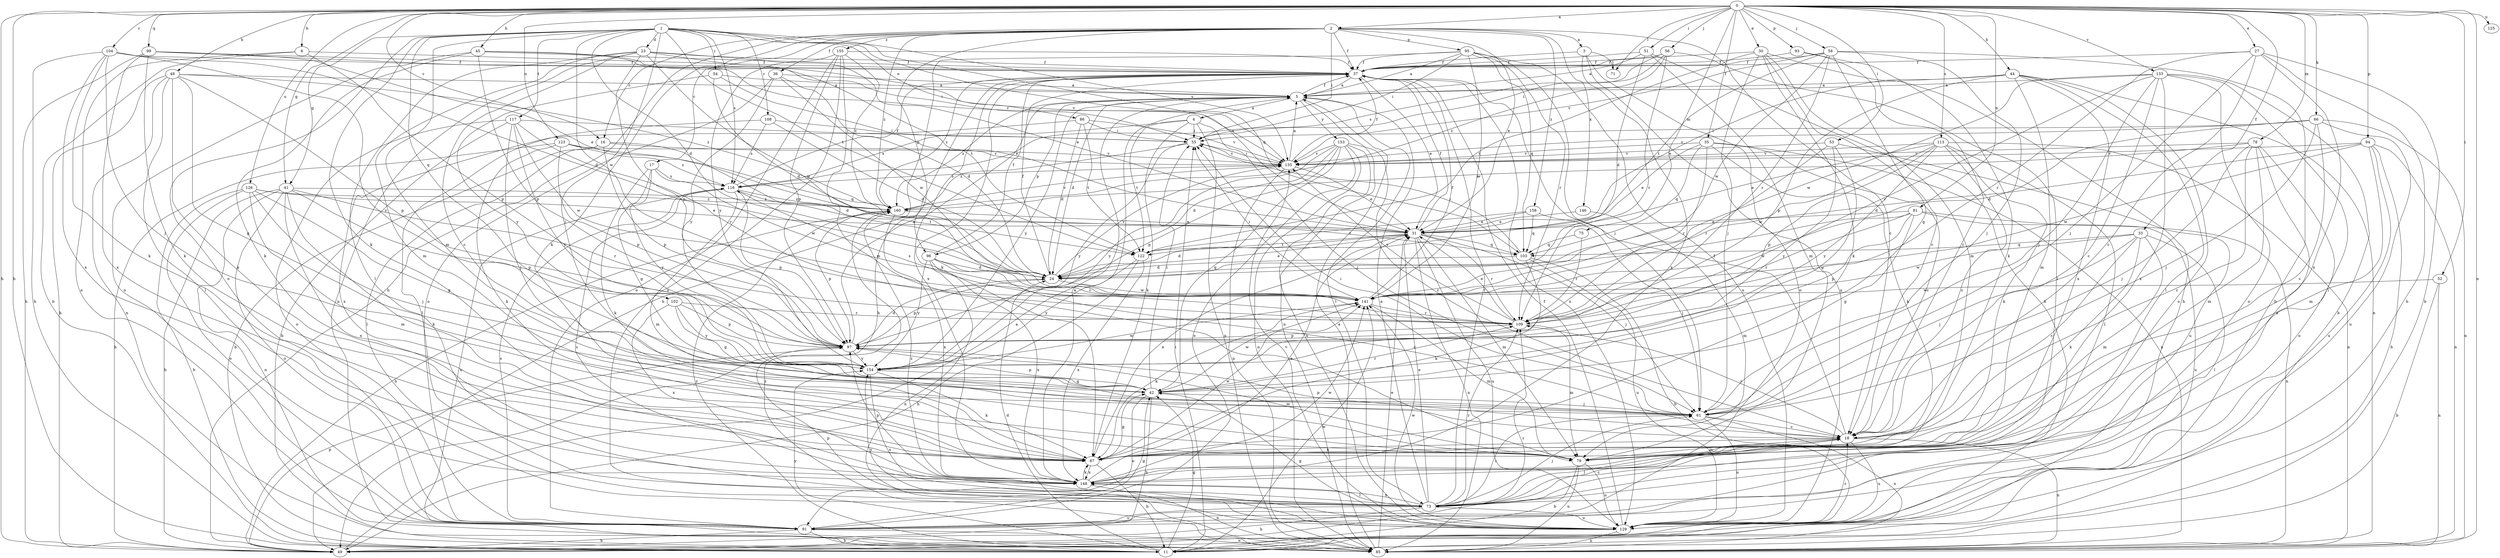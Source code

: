 strict digraph  {
0;
1;
2;
3;
4;
5;
6;
11;
16;
17;
18;
23;
24;
27;
30;
31;
33;
35;
36;
37;
41;
42;
44;
45;
48;
49;
51;
52;
53;
54;
55;
56;
58;
61;
66;
67;
71;
73;
75;
78;
79;
81;
85;
86;
91;
93;
94;
95;
96;
97;
99;
102;
103;
104;
108;
109;
113;
116;
117;
122;
123;
125;
126;
129;
133;
135;
141;
146;
148;
153;
154;
155;
158;
160;
0 -> 2  [label=a];
0 -> 6  [label=b];
0 -> 11  [label=b];
0 -> 16  [label=c];
0 -> 27  [label=e];
0 -> 30  [label=e];
0 -> 33  [label=f];
0 -> 35  [label=f];
0 -> 41  [label=g];
0 -> 44  [label=h];
0 -> 45  [label=h];
0 -> 48  [label=h];
0 -> 49  [label=h];
0 -> 51  [label=i];
0 -> 52  [label=i];
0 -> 53  [label=i];
0 -> 56  [label=j];
0 -> 58  [label=j];
0 -> 66  [label=k];
0 -> 71  [label=l];
0 -> 75  [label=m];
0 -> 78  [label=m];
0 -> 81  [label=n];
0 -> 85  [label=n];
0 -> 93  [label=p];
0 -> 94  [label=p];
0 -> 99  [label=q];
0 -> 104  [label=r];
0 -> 113  [label=s];
0 -> 123  [label=u];
0 -> 125  [label=u];
0 -> 126  [label=u];
0 -> 133  [label=v];
1 -> 23  [label=d];
1 -> 24  [label=d];
1 -> 31  [label=e];
1 -> 41  [label=g];
1 -> 54  [label=i];
1 -> 61  [label=j];
1 -> 67  [label=k];
1 -> 79  [label=m];
1 -> 86  [label=o];
1 -> 91  [label=o];
1 -> 102  [label=q];
1 -> 103  [label=q];
1 -> 108  [label=r];
1 -> 116  [label=s];
1 -> 117  [label=t];
1 -> 122  [label=t];
1 -> 135  [label=v];
1 -> 141  [label=w];
2 -> 3  [label=a];
2 -> 16  [label=c];
2 -> 17  [label=c];
2 -> 18  [label=c];
2 -> 31  [label=e];
2 -> 36  [label=f];
2 -> 37  [label=f];
2 -> 49  [label=h];
2 -> 55  [label=i];
2 -> 67  [label=k];
2 -> 95  [label=p];
2 -> 96  [label=p];
2 -> 146  [label=x];
2 -> 155  [label=z];
2 -> 158  [label=z];
2 -> 160  [label=z];
3 -> 37  [label=f];
3 -> 71  [label=l];
3 -> 91  [label=o];
3 -> 129  [label=u];
3 -> 148  [label=x];
4 -> 55  [label=i];
4 -> 61  [label=j];
4 -> 67  [label=k];
4 -> 85  [label=n];
4 -> 116  [label=s];
4 -> 122  [label=t];
5 -> 4  [label=a];
5 -> 24  [label=d];
5 -> 37  [label=f];
5 -> 73  [label=l];
5 -> 85  [label=n];
5 -> 96  [label=p];
5 -> 153  [label=y];
5 -> 154  [label=y];
5 -> 160  [label=z];
6 -> 11  [label=b];
6 -> 37  [label=f];
6 -> 91  [label=o];
6 -> 97  [label=p];
11 -> 24  [label=d];
11 -> 42  [label=g];
11 -> 55  [label=i];
11 -> 141  [label=w];
11 -> 154  [label=y];
11 -> 160  [label=z];
16 -> 11  [label=b];
16 -> 24  [label=d];
16 -> 73  [label=l];
16 -> 97  [label=p];
16 -> 135  [label=v];
17 -> 42  [label=g];
17 -> 67  [label=k];
17 -> 116  [label=s];
17 -> 141  [label=w];
17 -> 154  [label=y];
18 -> 37  [label=f];
18 -> 67  [label=k];
18 -> 73  [label=l];
18 -> 79  [label=m];
18 -> 85  [label=n];
18 -> 97  [label=p];
18 -> 109  [label=r];
18 -> 129  [label=u];
23 -> 18  [label=c];
23 -> 31  [label=e];
23 -> 37  [label=f];
23 -> 73  [label=l];
23 -> 79  [label=m];
23 -> 85  [label=n];
23 -> 97  [label=p];
23 -> 122  [label=t];
23 -> 141  [label=w];
24 -> 31  [label=e];
24 -> 37  [label=f];
24 -> 97  [label=p];
24 -> 135  [label=v];
24 -> 141  [label=w];
27 -> 11  [label=b];
27 -> 18  [label=c];
27 -> 37  [label=f];
27 -> 49  [label=h];
27 -> 61  [label=j];
27 -> 109  [label=r];
27 -> 148  [label=x];
30 -> 18  [label=c];
30 -> 37  [label=f];
30 -> 49  [label=h];
30 -> 61  [label=j];
30 -> 67  [label=k];
30 -> 79  [label=m];
30 -> 122  [label=t];
31 -> 24  [label=d];
31 -> 37  [label=f];
31 -> 61  [label=j];
31 -> 79  [label=m];
31 -> 85  [label=n];
31 -> 103  [label=q];
31 -> 109  [label=r];
31 -> 122  [label=t];
31 -> 129  [label=u];
33 -> 18  [label=c];
33 -> 61  [label=j];
33 -> 67  [label=k];
33 -> 73  [label=l];
33 -> 79  [label=m];
33 -> 103  [label=q];
33 -> 141  [label=w];
35 -> 18  [label=c];
35 -> 31  [label=e];
35 -> 67  [label=k];
35 -> 85  [label=n];
35 -> 103  [label=q];
35 -> 109  [label=r];
35 -> 135  [label=v];
36 -> 5  [label=a];
36 -> 24  [label=d];
36 -> 91  [label=o];
36 -> 141  [label=w];
36 -> 154  [label=y];
37 -> 5  [label=a];
37 -> 31  [label=e];
37 -> 49  [label=h];
37 -> 67  [label=k];
37 -> 129  [label=u];
37 -> 148  [label=x];
37 -> 160  [label=z];
41 -> 49  [label=h];
41 -> 67  [label=k];
41 -> 85  [label=n];
41 -> 91  [label=o];
41 -> 97  [label=p];
41 -> 109  [label=r];
41 -> 148  [label=x];
41 -> 160  [label=z];
42 -> 49  [label=h];
42 -> 55  [label=i];
42 -> 61  [label=j];
42 -> 91  [label=o];
42 -> 97  [label=p];
42 -> 109  [label=r];
42 -> 141  [label=w];
44 -> 5  [label=a];
44 -> 31  [label=e];
44 -> 73  [label=l];
44 -> 79  [label=m];
44 -> 85  [label=n];
44 -> 91  [label=o];
44 -> 97  [label=p];
44 -> 148  [label=x];
45 -> 37  [label=f];
45 -> 55  [label=i];
45 -> 67  [label=k];
45 -> 91  [label=o];
45 -> 97  [label=p];
45 -> 135  [label=v];
48 -> 5  [label=a];
48 -> 42  [label=g];
48 -> 49  [label=h];
48 -> 67  [label=k];
48 -> 73  [label=l];
48 -> 85  [label=n];
48 -> 97  [label=p];
48 -> 160  [label=z];
49 -> 5  [label=a];
49 -> 97  [label=p];
49 -> 109  [label=r];
51 -> 5  [label=a];
51 -> 24  [label=d];
51 -> 37  [label=f];
51 -> 49  [label=h];
51 -> 79  [label=m];
52 -> 11  [label=b];
52 -> 85  [label=n];
52 -> 141  [label=w];
53 -> 42  [label=g];
53 -> 109  [label=r];
53 -> 129  [label=u];
53 -> 135  [label=v];
53 -> 154  [label=y];
54 -> 5  [label=a];
54 -> 24  [label=d];
54 -> 31  [label=e];
54 -> 154  [label=y];
55 -> 135  [label=v];
55 -> 154  [label=y];
55 -> 160  [label=z];
56 -> 37  [label=f];
56 -> 55  [label=i];
56 -> 73  [label=l];
56 -> 109  [label=r];
56 -> 116  [label=s];
56 -> 160  [label=z];
58 -> 11  [label=b];
58 -> 37  [label=f];
58 -> 42  [label=g];
58 -> 61  [label=j];
58 -> 109  [label=r];
58 -> 122  [label=t];
58 -> 135  [label=v];
58 -> 141  [label=w];
61 -> 18  [label=c];
61 -> 55  [label=i];
61 -> 73  [label=l];
61 -> 85  [label=n];
61 -> 129  [label=u];
66 -> 18  [label=c];
66 -> 24  [label=d];
66 -> 55  [label=i];
66 -> 61  [label=j];
66 -> 85  [label=n];
66 -> 129  [label=u];
66 -> 135  [label=v];
67 -> 11  [label=b];
67 -> 31  [label=e];
67 -> 42  [label=g];
67 -> 141  [label=w];
67 -> 148  [label=x];
73 -> 5  [label=a];
73 -> 18  [label=c];
73 -> 31  [label=e];
73 -> 37  [label=f];
73 -> 49  [label=h];
73 -> 61  [label=j];
73 -> 91  [label=o];
73 -> 109  [label=r];
73 -> 116  [label=s];
73 -> 129  [label=u];
73 -> 148  [label=x];
73 -> 160  [label=z];
75 -> 103  [label=q];
75 -> 109  [label=r];
78 -> 18  [label=c];
78 -> 61  [label=j];
78 -> 79  [label=m];
78 -> 91  [label=o];
78 -> 135  [label=v];
78 -> 148  [label=x];
78 -> 160  [label=z];
79 -> 11  [label=b];
79 -> 85  [label=n];
79 -> 129  [label=u];
81 -> 31  [label=e];
81 -> 42  [label=g];
81 -> 85  [label=n];
81 -> 97  [label=p];
81 -> 109  [label=r];
81 -> 129  [label=u];
81 -> 141  [label=w];
85 -> 5  [label=a];
85 -> 31  [label=e];
85 -> 160  [label=z];
86 -> 24  [label=d];
86 -> 55  [label=i];
86 -> 122  [label=t];
86 -> 135  [label=v];
86 -> 148  [label=x];
91 -> 11  [label=b];
91 -> 42  [label=g];
91 -> 49  [label=h];
91 -> 85  [label=n];
91 -> 116  [label=s];
93 -> 18  [label=c];
93 -> 37  [label=f];
93 -> 67  [label=k];
94 -> 11  [label=b];
94 -> 24  [label=d];
94 -> 79  [label=m];
94 -> 85  [label=n];
94 -> 129  [label=u];
94 -> 135  [label=v];
94 -> 141  [label=w];
95 -> 5  [label=a];
95 -> 37  [label=f];
95 -> 49  [label=h];
95 -> 55  [label=i];
95 -> 61  [label=j];
95 -> 103  [label=q];
95 -> 109  [label=r];
95 -> 129  [label=u];
95 -> 141  [label=w];
96 -> 18  [label=c];
96 -> 24  [label=d];
96 -> 37  [label=f];
96 -> 85  [label=n];
96 -> 109  [label=r];
96 -> 148  [label=x];
96 -> 154  [label=y];
97 -> 5  [label=a];
97 -> 24  [label=d];
97 -> 79  [label=m];
97 -> 154  [label=y];
99 -> 31  [label=e];
99 -> 37  [label=f];
99 -> 49  [label=h];
99 -> 67  [label=k];
99 -> 135  [label=v];
99 -> 148  [label=x];
102 -> 42  [label=g];
102 -> 97  [label=p];
102 -> 109  [label=r];
102 -> 148  [label=x];
102 -> 154  [label=y];
103 -> 11  [label=b];
103 -> 24  [label=d];
103 -> 55  [label=i];
103 -> 67  [label=k];
103 -> 129  [label=u];
104 -> 11  [label=b];
104 -> 24  [label=d];
104 -> 37  [label=f];
104 -> 61  [label=j];
104 -> 67  [label=k];
104 -> 148  [label=x];
104 -> 154  [label=y];
108 -> 24  [label=d];
108 -> 55  [label=i];
108 -> 73  [label=l];
108 -> 116  [label=s];
109 -> 31  [label=e];
109 -> 79  [label=m];
109 -> 97  [label=p];
109 -> 116  [label=s];
109 -> 135  [label=v];
113 -> 18  [label=c];
113 -> 31  [label=e];
113 -> 67  [label=k];
113 -> 73  [label=l];
113 -> 85  [label=n];
113 -> 97  [label=p];
113 -> 135  [label=v];
113 -> 141  [label=w];
113 -> 154  [label=y];
116 -> 37  [label=f];
116 -> 79  [label=m];
116 -> 85  [label=n];
116 -> 97  [label=p];
116 -> 122  [label=t];
116 -> 160  [label=z];
117 -> 11  [label=b];
117 -> 55  [label=i];
117 -> 61  [label=j];
117 -> 91  [label=o];
117 -> 109  [label=r];
117 -> 141  [label=w];
117 -> 154  [label=y];
122 -> 49  [label=h];
122 -> 148  [label=x];
122 -> 154  [label=y];
123 -> 49  [label=h];
123 -> 67  [label=k];
123 -> 97  [label=p];
123 -> 103  [label=q];
123 -> 116  [label=s];
123 -> 135  [label=v];
126 -> 11  [label=b];
126 -> 31  [label=e];
126 -> 42  [label=g];
126 -> 61  [label=j];
126 -> 79  [label=m];
126 -> 91  [label=o];
126 -> 160  [label=z];
129 -> 18  [label=c];
129 -> 37  [label=f];
129 -> 42  [label=g];
129 -> 85  [label=n];
129 -> 97  [label=p];
129 -> 135  [label=v];
129 -> 141  [label=w];
129 -> 154  [label=y];
133 -> 5  [label=a];
133 -> 11  [label=b];
133 -> 18  [label=c];
133 -> 61  [label=j];
133 -> 73  [label=l];
133 -> 91  [label=o];
133 -> 109  [label=r];
133 -> 141  [label=w];
133 -> 148  [label=x];
135 -> 5  [label=a];
135 -> 31  [label=e];
135 -> 37  [label=f];
135 -> 55  [label=i];
135 -> 85  [label=n];
135 -> 116  [label=s];
141 -> 37  [label=f];
141 -> 55  [label=i];
141 -> 67  [label=k];
141 -> 79  [label=m];
141 -> 109  [label=r];
146 -> 31  [label=e];
146 -> 79  [label=m];
148 -> 5  [label=a];
148 -> 31  [label=e];
148 -> 67  [label=k];
148 -> 73  [label=l];
148 -> 85  [label=n];
148 -> 97  [label=p];
148 -> 141  [label=w];
153 -> 18  [label=c];
153 -> 24  [label=d];
153 -> 42  [label=g];
153 -> 85  [label=n];
153 -> 91  [label=o];
153 -> 97  [label=p];
153 -> 129  [label=u];
153 -> 135  [label=v];
153 -> 154  [label=y];
154 -> 42  [label=g];
154 -> 67  [label=k];
154 -> 129  [label=u];
154 -> 141  [label=w];
155 -> 37  [label=f];
155 -> 79  [label=m];
155 -> 91  [label=o];
155 -> 97  [label=p];
155 -> 129  [label=u];
155 -> 154  [label=y];
155 -> 160  [label=z];
158 -> 31  [label=e];
158 -> 61  [label=j];
158 -> 103  [label=q];
158 -> 122  [label=t];
160 -> 31  [label=e];
160 -> 49  [label=h];
160 -> 97  [label=p];
160 -> 135  [label=v];
160 -> 148  [label=x];
}
